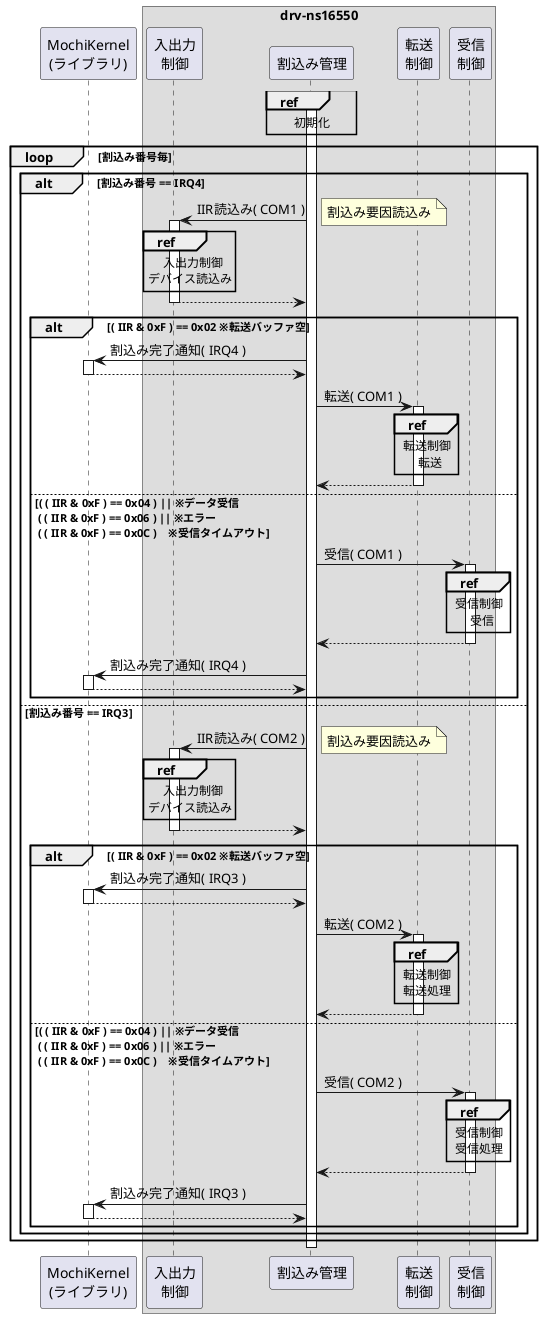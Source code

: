 @startuml

participant "MochiKernel\n(ライブラリ)" as kernel
box "drv-ns16550"
    participant "入出力\n制御" as ioctrl
    participant "割込み管理"   as intmng
    participant "転送\n制御"   as txctrl
    participant "受信\n制御"   as rxctrl
end box

activate intmng
ref over intmng
    初期化
end ref

loop 割込み番号毎
    alt 割込み番号 == IRQ4
        ioctrl <- intmng: IIR読込み( COM1 )
        activate ioctrl
        note right: 割込み要因読込み
        ref over ioctrl
              入出力制御
            デバイス読込み
        end ref
        ioctrl --> intmng:
        deactivate ioctrl

        alt ( IIR & 0xF ) == 0x02 ※転送バッファ空
            kernel <- intmng: 割込み完了通知( IRQ4 )
            activate kernel
            kernel --> intmng:
            deactivate kernel

            intmng -> txctrl: 転送( COM1 )
            activate txctrl
            ref over txctrl
                転送制御
                  転送
            end ref
            intmng <-- txctrl:
            deactivate txctrl

        else ( ( IIR & 0xF ) == 0x04 ) || ※データ受信\n ( ( IIR & 0xF ) == 0x06 ) || ※エラー\n ( ( IIR & 0xF ) == 0x0C )    ※受信タイムアウト
            intmng -> rxctrl: 受信( COM1 )
            activate rxctrl
            ref over rxctrl
                受信制御
                  受信
            end ref
            intmng <-- rxctrl
            deactivate rxctrl

            kernel <- intmng: 割込み完了通知( IRQ4 )
            activate kernel
            kernel --> intmng:
            deactivate kernel

        end alt

    else 割込み番号 == IRQ3
        ioctrl <- intmng: IIR読込み( COM2 )
        activate ioctrl
        note right: 割込み要因読込み
        ref over ioctrl
              入出力制御
            デバイス読込み
        end ref
        ioctrl --> intmng:
        deactivate ioctrl

        alt ( IIR & 0xF ) == 0x02 ※転送バッファ空
            kernel <- intmng: 割込み完了通知( IRQ3 )
            activate kernel
            kernel --> intmng:
            deactivate kernel

            intmng -> txctrl: 転送( COM2 )
            activate txctrl
            ref over txctrl
                転送制御
                転送処理
            end ref
            intmng <-- txctrl:
            deactivate txctrl

        else ( ( IIR & 0xF ) == 0x04 ) || ※データ受信\n ( ( IIR & 0xF ) == 0x06 ) || ※エラー\n ( ( IIR & 0xF ) == 0x0C )    ※受信タイムアウト
            intmng -> rxctrl: 受信( COM2 )
            activate rxctrl
            ref over rxctrl
                受信制御
                受信処理
            end ref
            intmng <-- rxctrl
            deactivate rxctrl

            kernel <- intmng: 割込み完了通知( IRQ3 )
            activate kernel
            kernel --> intmng:
            deactivate kernel
        end alt
    end alt
end loop
deactivate intmng

@enduml
